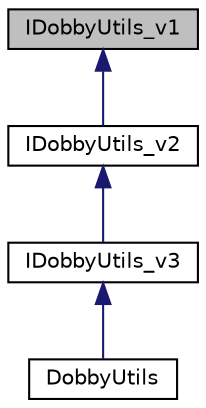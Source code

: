 digraph "IDobbyUtils_v1"
{
 // LATEX_PDF_SIZE
  edge [fontname="Helvetica",fontsize="10",labelfontname="Helvetica",labelfontsize="10"];
  node [fontname="Helvetica",fontsize="10",shape=record];
  Node1 [label="IDobbyUtils_v1",height=0.2,width=0.4,color="black", fillcolor="grey75", style="filled", fontcolor="black",tooltip="Interface that exports some utilities that plugins may find useful."];
  Node1 -> Node2 [dir="back",color="midnightblue",fontsize="10",style="solid",fontname="Helvetica"];
  Node2 [label="IDobbyUtils_v2",height=0.2,width=0.4,color="black", fillcolor="white", style="filled",URL="$classIDobbyUtils__v2.html",tooltip="Second version of the interface containing extra functions for working with iptables."];
  Node2 -> Node3 [dir="back",color="midnightblue",fontsize="10",style="solid",fontname="Helvetica"];
  Node3 [label="IDobbyUtils_v3",height=0.2,width=0.4,color="black", fillcolor="white", style="filled",URL="$classIDobbyUtils__v3.html",tooltip="Third version of the interface containing extra functions for working with ebtables."];
  Node3 -> Node4 [dir="back",color="midnightblue",fontsize="10",style="solid",fontname="Helvetica"];
  Node4 [label="DobbyUtils",height=0.2,width=0.4,color="black", fillcolor="white", style="filled",URL="$classDobbyUtils.html",tooltip="Utility methods for hooks and the general containiser daemon."];
}

